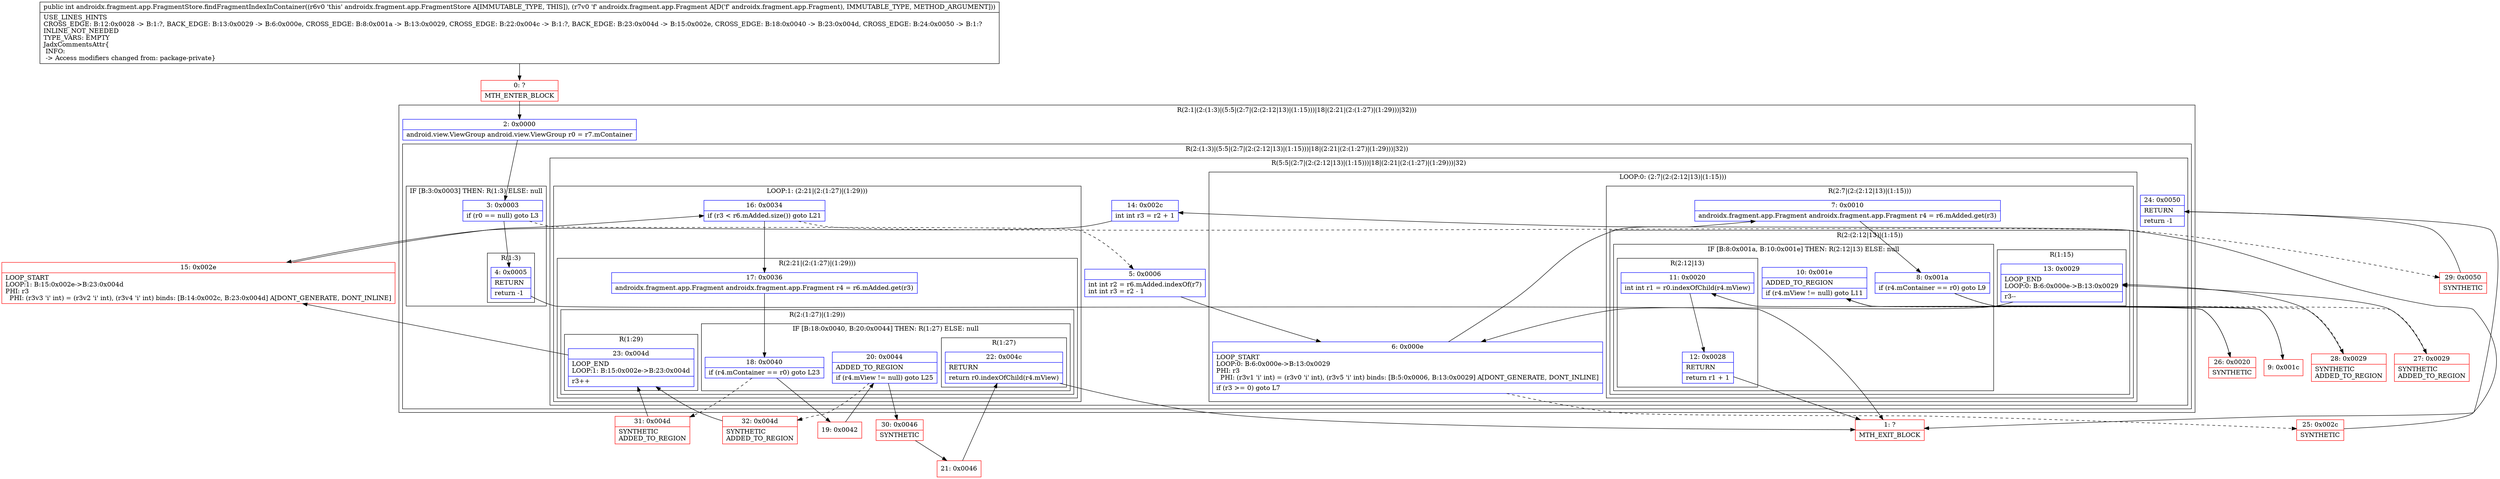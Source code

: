 digraph "CFG forandroidx.fragment.app.FragmentStore.findFragmentIndexInContainer(Landroidx\/fragment\/app\/Fragment;)I" {
subgraph cluster_Region_2066867411 {
label = "R(2:1|(2:(1:3)|(5:5|(2:7|(2:(2:12|13)|(1:15)))|18|(2:21|(2:(1:27)|(1:29)))|32)))";
node [shape=record,color=blue];
Node_2 [shape=record,label="{2\:\ 0x0000|android.view.ViewGroup android.view.ViewGroup r0 = r7.mContainer\l}"];
subgraph cluster_Region_1700833594 {
label = "R(2:(1:3)|(5:5|(2:7|(2:(2:12|13)|(1:15)))|18|(2:21|(2:(1:27)|(1:29)))|32))";
node [shape=record,color=blue];
subgraph cluster_IfRegion_1799103350 {
label = "IF [B:3:0x0003] THEN: R(1:3) ELSE: null";
node [shape=record,color=blue];
Node_3 [shape=record,label="{3\:\ 0x0003|if (r0 == null) goto L3\l}"];
subgraph cluster_Region_1340677188 {
label = "R(1:3)";
node [shape=record,color=blue];
Node_4 [shape=record,label="{4\:\ 0x0005|RETURN\l|return \-1\l}"];
}
}
subgraph cluster_Region_1442698577 {
label = "R(5:5|(2:7|(2:(2:12|13)|(1:15)))|18|(2:21|(2:(1:27)|(1:29)))|32)";
node [shape=record,color=blue];
Node_5 [shape=record,label="{5\:\ 0x0006|int int r2 = r6.mAdded.indexOf(r7)\lint int r3 = r2 \- 1\l}"];
subgraph cluster_LoopRegion_4031232 {
label = "LOOP:0: (2:7|(2:(2:12|13)|(1:15)))";
node [shape=record,color=blue];
Node_6 [shape=record,label="{6\:\ 0x000e|LOOP_START\lLOOP:0: B:6:0x000e\-\>B:13:0x0029\lPHI: r3 \l  PHI: (r3v1 'i' int) = (r3v0 'i' int), (r3v5 'i' int) binds: [B:5:0x0006, B:13:0x0029] A[DONT_GENERATE, DONT_INLINE]\l|if (r3 \>= 0) goto L7\l}"];
subgraph cluster_Region_1557792360 {
label = "R(2:7|(2:(2:12|13)|(1:15)))";
node [shape=record,color=blue];
Node_7 [shape=record,label="{7\:\ 0x0010|androidx.fragment.app.Fragment androidx.fragment.app.Fragment r4 = r6.mAdded.get(r3)\l}"];
subgraph cluster_Region_570085203 {
label = "R(2:(2:12|13)|(1:15))";
node [shape=record,color=blue];
subgraph cluster_IfRegion_977300048 {
label = "IF [B:8:0x001a, B:10:0x001e] THEN: R(2:12|13) ELSE: null";
node [shape=record,color=blue];
Node_8 [shape=record,label="{8\:\ 0x001a|if (r4.mContainer == r0) goto L9\l}"];
Node_10 [shape=record,label="{10\:\ 0x001e|ADDED_TO_REGION\l|if (r4.mView != null) goto L11\l}"];
subgraph cluster_Region_303620535 {
label = "R(2:12|13)";
node [shape=record,color=blue];
Node_11 [shape=record,label="{11\:\ 0x0020|int int r1 = r0.indexOfChild(r4.mView)\l}"];
Node_12 [shape=record,label="{12\:\ 0x0028|RETURN\l|return r1 + 1\l}"];
}
}
subgraph cluster_Region_1739985042 {
label = "R(1:15)";
node [shape=record,color=blue];
Node_13 [shape=record,label="{13\:\ 0x0029|LOOP_END\lLOOP:0: B:6:0x000e\-\>B:13:0x0029\l|r3\-\-\l}"];
}
}
}
}
Node_14 [shape=record,label="{14\:\ 0x002c|int int r3 = r2 + 1\l}"];
subgraph cluster_LoopRegion_985590284 {
label = "LOOP:1: (2:21|(2:(1:27)|(1:29)))";
node [shape=record,color=blue];
Node_16 [shape=record,label="{16\:\ 0x0034|if (r3 \< r6.mAdded.size()) goto L21\l}"];
subgraph cluster_Region_2108742132 {
label = "R(2:21|(2:(1:27)|(1:29)))";
node [shape=record,color=blue];
Node_17 [shape=record,label="{17\:\ 0x0036|androidx.fragment.app.Fragment androidx.fragment.app.Fragment r4 = r6.mAdded.get(r3)\l}"];
subgraph cluster_Region_569740096 {
label = "R(2:(1:27)|(1:29))";
node [shape=record,color=blue];
subgraph cluster_IfRegion_1719371867 {
label = "IF [B:18:0x0040, B:20:0x0044] THEN: R(1:27) ELSE: null";
node [shape=record,color=blue];
Node_18 [shape=record,label="{18\:\ 0x0040|if (r4.mContainer == r0) goto L23\l}"];
Node_20 [shape=record,label="{20\:\ 0x0044|ADDED_TO_REGION\l|if (r4.mView != null) goto L25\l}"];
subgraph cluster_Region_1825976433 {
label = "R(1:27)";
node [shape=record,color=blue];
Node_22 [shape=record,label="{22\:\ 0x004c|RETURN\l|return r0.indexOfChild(r4.mView)\l}"];
}
}
subgraph cluster_Region_806599536 {
label = "R(1:29)";
node [shape=record,color=blue];
Node_23 [shape=record,label="{23\:\ 0x004d|LOOP_END\lLOOP:1: B:15:0x002e\-\>B:23:0x004d\l|r3++\l}"];
}
}
}
}
Node_24 [shape=record,label="{24\:\ 0x0050|RETURN\l|return \-1\l}"];
}
}
}
Node_0 [shape=record,color=red,label="{0\:\ ?|MTH_ENTER_BLOCK\l}"];
Node_1 [shape=record,color=red,label="{1\:\ ?|MTH_EXIT_BLOCK\l}"];
Node_9 [shape=record,color=red,label="{9\:\ 0x001c}"];
Node_26 [shape=record,color=red,label="{26\:\ 0x0020|SYNTHETIC\l}"];
Node_28 [shape=record,color=red,label="{28\:\ 0x0029|SYNTHETIC\lADDED_TO_REGION\l}"];
Node_27 [shape=record,color=red,label="{27\:\ 0x0029|SYNTHETIC\lADDED_TO_REGION\l}"];
Node_25 [shape=record,color=red,label="{25\:\ 0x002c|SYNTHETIC\l}"];
Node_15 [shape=record,color=red,label="{15\:\ 0x002e|LOOP_START\lLOOP:1: B:15:0x002e\-\>B:23:0x004d\lPHI: r3 \l  PHI: (r3v3 'i' int) = (r3v2 'i' int), (r3v4 'i' int) binds: [B:14:0x002c, B:23:0x004d] A[DONT_GENERATE, DONT_INLINE]\l}"];
Node_19 [shape=record,color=red,label="{19\:\ 0x0042}"];
Node_30 [shape=record,color=red,label="{30\:\ 0x0046|SYNTHETIC\l}"];
Node_21 [shape=record,color=red,label="{21\:\ 0x0046}"];
Node_32 [shape=record,color=red,label="{32\:\ 0x004d|SYNTHETIC\lADDED_TO_REGION\l}"];
Node_31 [shape=record,color=red,label="{31\:\ 0x004d|SYNTHETIC\lADDED_TO_REGION\l}"];
Node_29 [shape=record,color=red,label="{29\:\ 0x0050|SYNTHETIC\l}"];
MethodNode[shape=record,label="{public int androidx.fragment.app.FragmentStore.findFragmentIndexInContainer((r6v0 'this' androidx.fragment.app.FragmentStore A[IMMUTABLE_TYPE, THIS]), (r7v0 'f' androidx.fragment.app.Fragment A[D('f' androidx.fragment.app.Fragment), IMMUTABLE_TYPE, METHOD_ARGUMENT]))  | USE_LINES_HINTS\lCROSS_EDGE: B:12:0x0028 \-\> B:1:?, BACK_EDGE: B:13:0x0029 \-\> B:6:0x000e, CROSS_EDGE: B:8:0x001a \-\> B:13:0x0029, CROSS_EDGE: B:22:0x004c \-\> B:1:?, BACK_EDGE: B:23:0x004d \-\> B:15:0x002e, CROSS_EDGE: B:18:0x0040 \-\> B:23:0x004d, CROSS_EDGE: B:24:0x0050 \-\> B:1:?\lINLINE_NOT_NEEDED\lTYPE_VARS: EMPTY\lJadxCommentsAttr\{\l INFO: \l \-\> Access modifiers changed from: package\-private\}\l}"];
MethodNode -> Node_0;Node_2 -> Node_3;
Node_3 -> Node_4;
Node_3 -> Node_5[style=dashed];
Node_4 -> Node_1;
Node_5 -> Node_6;
Node_6 -> Node_7;
Node_6 -> Node_25[style=dashed];
Node_7 -> Node_8;
Node_8 -> Node_9;
Node_8 -> Node_27[style=dashed];
Node_10 -> Node_26;
Node_10 -> Node_28[style=dashed];
Node_11 -> Node_12;
Node_12 -> Node_1;
Node_13 -> Node_6;
Node_14 -> Node_15;
Node_16 -> Node_17;
Node_16 -> Node_29[style=dashed];
Node_17 -> Node_18;
Node_18 -> Node_19;
Node_18 -> Node_31[style=dashed];
Node_20 -> Node_30;
Node_20 -> Node_32[style=dashed];
Node_22 -> Node_1;
Node_23 -> Node_15;
Node_24 -> Node_1;
Node_0 -> Node_2;
Node_9 -> Node_10;
Node_26 -> Node_11;
Node_28 -> Node_13;
Node_27 -> Node_13;
Node_25 -> Node_14;
Node_15 -> Node_16;
Node_19 -> Node_20;
Node_30 -> Node_21;
Node_21 -> Node_22;
Node_32 -> Node_23;
Node_31 -> Node_23;
Node_29 -> Node_24;
}

